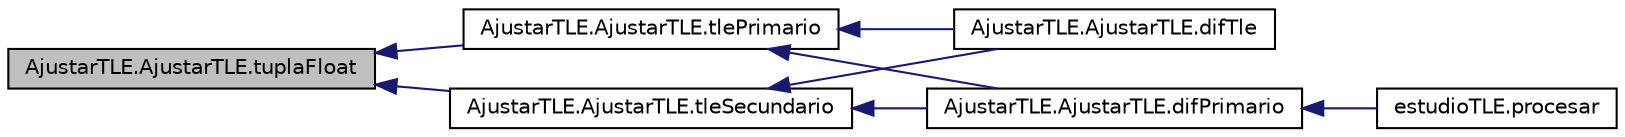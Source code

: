 digraph G
{
  edge [fontname="Helvetica",fontsize="10",labelfontname="Helvetica",labelfontsize="10"];
  node [fontname="Helvetica",fontsize="10",shape=record];
  rankdir="LR";
  Node1 [label="AjustarTLE.AjustarTLE.tuplaFloat",height=0.2,width=0.4,color="black", fillcolor="grey75", style="filled" fontcolor="black"];
  Node1 -> Node2 [dir="back",color="midnightblue",fontsize="10",style="solid",fontname="Helvetica"];
  Node2 [label="AjustarTLE.AjustarTLE.tlePrimario",height=0.2,width=0.4,color="black", fillcolor="white", style="filled",URL="$namespace_ajustar_t_l_e_1_1_ajustar_t_l_e.html#a94aec4b69038ea33ab79eb7889b35f52"];
  Node2 -> Node3 [dir="back",color="midnightblue",fontsize="10",style="solid",fontname="Helvetica"];
  Node3 [label="AjustarTLE.AjustarTLE.difTle",height=0.2,width=0.4,color="black", fillcolor="white", style="filled",URL="$namespace_ajustar_t_l_e_1_1_ajustar_t_l_e.html#a4bebc343b4cce0cb101bd99f5c872b6b"];
  Node2 -> Node4 [dir="back",color="midnightblue",fontsize="10",style="solid",fontname="Helvetica"];
  Node4 [label="AjustarTLE.AjustarTLE.difPrimario",height=0.2,width=0.4,color="black", fillcolor="white", style="filled",URL="$namespace_ajustar_t_l_e_1_1_ajustar_t_l_e.html#a55606547afe873c79e7365c980522508"];
  Node4 -> Node5 [dir="back",color="midnightblue",fontsize="10",style="solid",fontname="Helvetica"];
  Node5 [label="estudioTLE.procesar",height=0.2,width=0.4,color="black", fillcolor="white", style="filled",URL="$namespaceestudio_t_l_e.html#a05f5fb07809e9aed4c1d036c20f31d2d"];
  Node1 -> Node6 [dir="back",color="midnightblue",fontsize="10",style="solid",fontname="Helvetica"];
  Node6 [label="AjustarTLE.AjustarTLE.tleSecundario",height=0.2,width=0.4,color="black", fillcolor="white", style="filled",URL="$namespace_ajustar_t_l_e_1_1_ajustar_t_l_e.html#aa9758327fe1e231138181cf4654d0bc3"];
  Node6 -> Node3 [dir="back",color="midnightblue",fontsize="10",style="solid",fontname="Helvetica"];
  Node6 -> Node4 [dir="back",color="midnightblue",fontsize="10",style="solid",fontname="Helvetica"];
}
